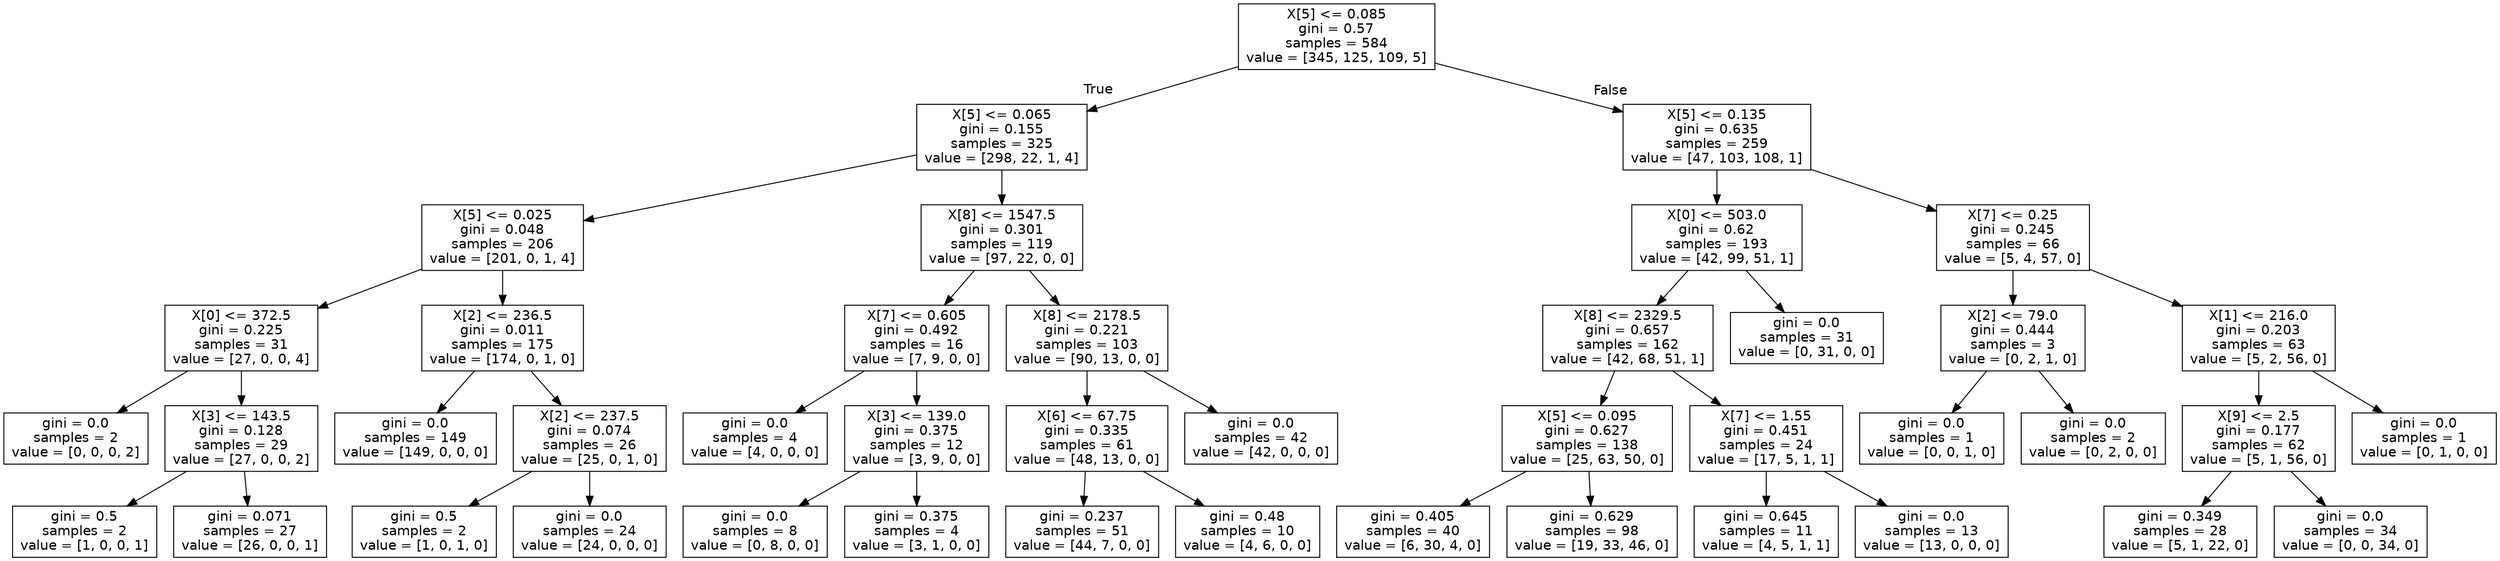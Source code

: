 digraph Tree {
node [shape=box, fontname="helvetica"] ;
edge [fontname="helvetica"] ;
0 [label="X[5] <= 0.085\ngini = 0.57\nsamples = 584\nvalue = [345, 125, 109, 5]"] ;
1 [label="X[5] <= 0.065\ngini = 0.155\nsamples = 325\nvalue = [298, 22, 1, 4]"] ;
0 -> 1 [labeldistance=2.5, labelangle=45, headlabel="True"] ;
2 [label="X[5] <= 0.025\ngini = 0.048\nsamples = 206\nvalue = [201, 0, 1, 4]"] ;
1 -> 2 ;
3 [label="X[0] <= 372.5\ngini = 0.225\nsamples = 31\nvalue = [27, 0, 0, 4]"] ;
2 -> 3 ;
4 [label="gini = 0.0\nsamples = 2\nvalue = [0, 0, 0, 2]"] ;
3 -> 4 ;
5 [label="X[3] <= 143.5\ngini = 0.128\nsamples = 29\nvalue = [27, 0, 0, 2]"] ;
3 -> 5 ;
6 [label="gini = 0.5\nsamples = 2\nvalue = [1, 0, 0, 1]"] ;
5 -> 6 ;
7 [label="gini = 0.071\nsamples = 27\nvalue = [26, 0, 0, 1]"] ;
5 -> 7 ;
8 [label="X[2] <= 236.5\ngini = 0.011\nsamples = 175\nvalue = [174, 0, 1, 0]"] ;
2 -> 8 ;
9 [label="gini = 0.0\nsamples = 149\nvalue = [149, 0, 0, 0]"] ;
8 -> 9 ;
10 [label="X[2] <= 237.5\ngini = 0.074\nsamples = 26\nvalue = [25, 0, 1, 0]"] ;
8 -> 10 ;
11 [label="gini = 0.5\nsamples = 2\nvalue = [1, 0, 1, 0]"] ;
10 -> 11 ;
12 [label="gini = 0.0\nsamples = 24\nvalue = [24, 0, 0, 0]"] ;
10 -> 12 ;
13 [label="X[8] <= 1547.5\ngini = 0.301\nsamples = 119\nvalue = [97, 22, 0, 0]"] ;
1 -> 13 ;
14 [label="X[7] <= 0.605\ngini = 0.492\nsamples = 16\nvalue = [7, 9, 0, 0]"] ;
13 -> 14 ;
15 [label="gini = 0.0\nsamples = 4\nvalue = [4, 0, 0, 0]"] ;
14 -> 15 ;
16 [label="X[3] <= 139.0\ngini = 0.375\nsamples = 12\nvalue = [3, 9, 0, 0]"] ;
14 -> 16 ;
17 [label="gini = 0.0\nsamples = 8\nvalue = [0, 8, 0, 0]"] ;
16 -> 17 ;
18 [label="gini = 0.375\nsamples = 4\nvalue = [3, 1, 0, 0]"] ;
16 -> 18 ;
19 [label="X[8] <= 2178.5\ngini = 0.221\nsamples = 103\nvalue = [90, 13, 0, 0]"] ;
13 -> 19 ;
20 [label="X[6] <= 67.75\ngini = 0.335\nsamples = 61\nvalue = [48, 13, 0, 0]"] ;
19 -> 20 ;
21 [label="gini = 0.237\nsamples = 51\nvalue = [44, 7, 0, 0]"] ;
20 -> 21 ;
22 [label="gini = 0.48\nsamples = 10\nvalue = [4, 6, 0, 0]"] ;
20 -> 22 ;
23 [label="gini = 0.0\nsamples = 42\nvalue = [42, 0, 0, 0]"] ;
19 -> 23 ;
24 [label="X[5] <= 0.135\ngini = 0.635\nsamples = 259\nvalue = [47, 103, 108, 1]"] ;
0 -> 24 [labeldistance=2.5, labelangle=-45, headlabel="False"] ;
25 [label="X[0] <= 503.0\ngini = 0.62\nsamples = 193\nvalue = [42, 99, 51, 1]"] ;
24 -> 25 ;
26 [label="X[8] <= 2329.5\ngini = 0.657\nsamples = 162\nvalue = [42, 68, 51, 1]"] ;
25 -> 26 ;
27 [label="X[5] <= 0.095\ngini = 0.627\nsamples = 138\nvalue = [25, 63, 50, 0]"] ;
26 -> 27 ;
28 [label="gini = 0.405\nsamples = 40\nvalue = [6, 30, 4, 0]"] ;
27 -> 28 ;
29 [label="gini = 0.629\nsamples = 98\nvalue = [19, 33, 46, 0]"] ;
27 -> 29 ;
30 [label="X[7] <= 1.55\ngini = 0.451\nsamples = 24\nvalue = [17, 5, 1, 1]"] ;
26 -> 30 ;
31 [label="gini = 0.645\nsamples = 11\nvalue = [4, 5, 1, 1]"] ;
30 -> 31 ;
32 [label="gini = 0.0\nsamples = 13\nvalue = [13, 0, 0, 0]"] ;
30 -> 32 ;
33 [label="gini = 0.0\nsamples = 31\nvalue = [0, 31, 0, 0]"] ;
25 -> 33 ;
34 [label="X[7] <= 0.25\ngini = 0.245\nsamples = 66\nvalue = [5, 4, 57, 0]"] ;
24 -> 34 ;
35 [label="X[2] <= 79.0\ngini = 0.444\nsamples = 3\nvalue = [0, 2, 1, 0]"] ;
34 -> 35 ;
36 [label="gini = 0.0\nsamples = 1\nvalue = [0, 0, 1, 0]"] ;
35 -> 36 ;
37 [label="gini = 0.0\nsamples = 2\nvalue = [0, 2, 0, 0]"] ;
35 -> 37 ;
38 [label="X[1] <= 216.0\ngini = 0.203\nsamples = 63\nvalue = [5, 2, 56, 0]"] ;
34 -> 38 ;
39 [label="X[9] <= 2.5\ngini = 0.177\nsamples = 62\nvalue = [5, 1, 56, 0]"] ;
38 -> 39 ;
40 [label="gini = 0.349\nsamples = 28\nvalue = [5, 1, 22, 0]"] ;
39 -> 40 ;
41 [label="gini = 0.0\nsamples = 34\nvalue = [0, 0, 34, 0]"] ;
39 -> 41 ;
42 [label="gini = 0.0\nsamples = 1\nvalue = [0, 1, 0, 0]"] ;
38 -> 42 ;
}